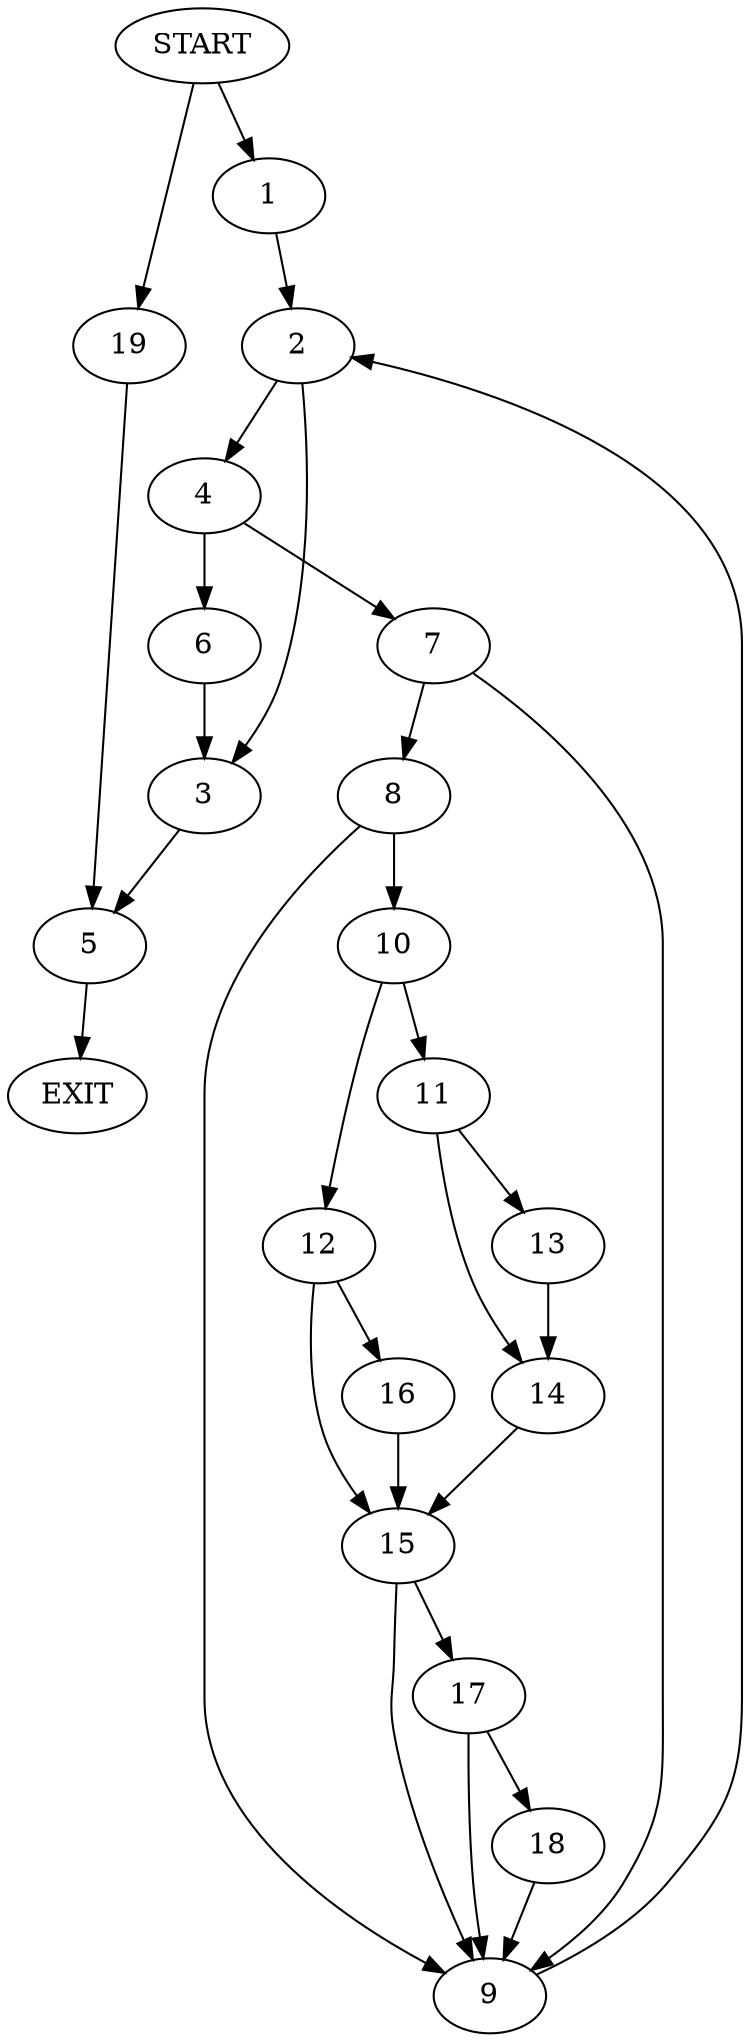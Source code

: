 digraph {
0 [label="START"]
20 [label="EXIT"]
0 -> 1
1 -> 2
2 -> 3
2 -> 4
3 -> 5
4 -> 6
4 -> 7
6 -> 3
7 -> 8
7 -> 9
8 -> 10
8 -> 9
9 -> 2
10 -> 11
10 -> 12
11 -> 13
11 -> 14
12 -> 15
12 -> 16
13 -> 14
14 -> 15
15 -> 17
15 -> 9
16 -> 15
17 -> 18
17 -> 9
18 -> 9
5 -> 20
0 -> 19
19 -> 5
}
